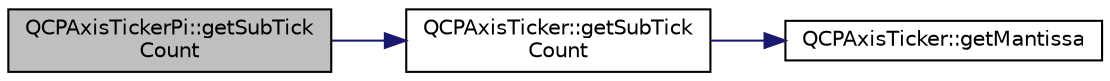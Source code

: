 digraph "QCPAxisTickerPi::getSubTickCount"
{
  edge [fontname="Helvetica",fontsize="10",labelfontname="Helvetica",labelfontsize="10"];
  node [fontname="Helvetica",fontsize="10",shape=record];
  rankdir="LR";
  Node11 [label="QCPAxisTickerPi::getSubTick\lCount",height=0.2,width=0.4,color="black", fillcolor="grey75", style="filled", fontcolor="black"];
  Node11 -> Node12 [color="midnightblue",fontsize="10",style="solid",fontname="Helvetica"];
  Node12 [label="QCPAxisTicker::getSubTick\lCount",height=0.2,width=0.4,color="black", fillcolor="white", style="filled",URL="$class_q_c_p_axis_ticker.html#a4ccc403ced7a1457ce6ba293509933c8"];
  Node12 -> Node13 [color="midnightblue",fontsize="10",style="solid",fontname="Helvetica"];
  Node13 [label="QCPAxisTicker::getMantissa",height=0.2,width=0.4,color="black", fillcolor="white", style="filled",URL="$class_q_c_p_axis_ticker.html#a2f1e223bafbf2cec7c3ba8b08d5c77e8"];
}
